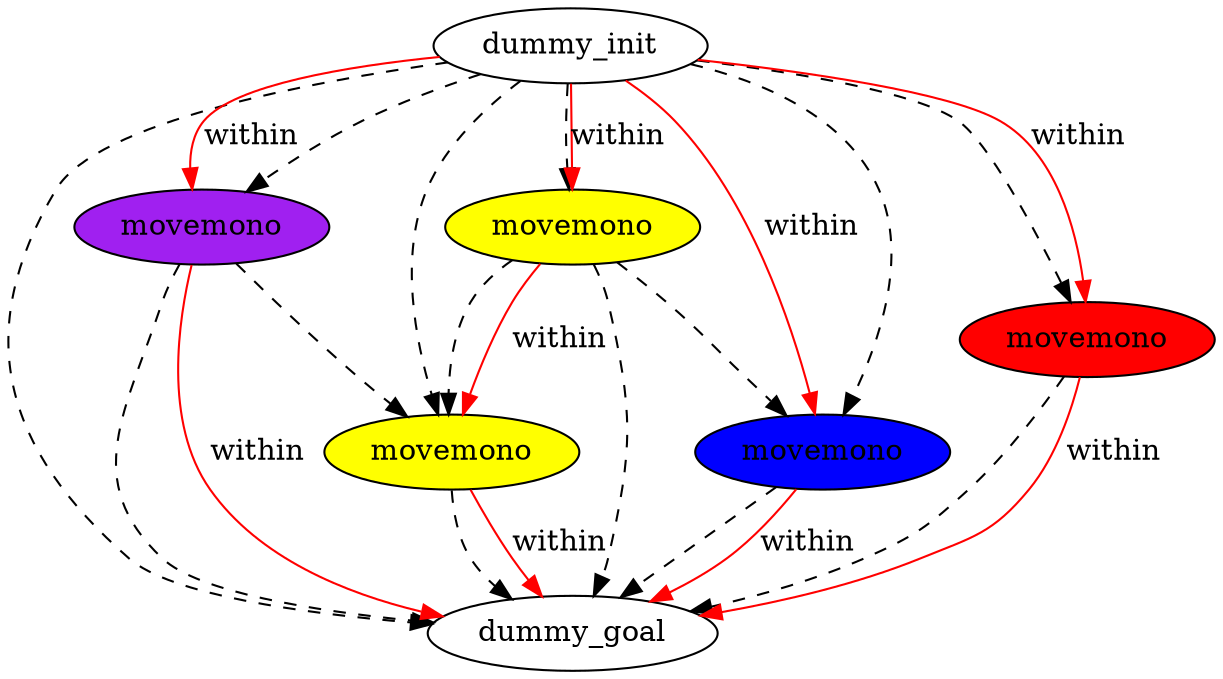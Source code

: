 digraph {
	"f2b632b0-9857-c1dc-2002-d875d60f21c6" [label=dummy_init fillcolor=white style=filled]
	"0105478b-b9eb-cd23-4d93-4eaf239f2707" [label=dummy_goal fillcolor=white style=filled]
	"3e5214ae-d9e4-0c4e-ee5a-ed4c393c1a77" [label=movemono fillcolor=yellow style=filled]
	"9fbb74f9-654a-f4f9-7dba-ab321fba722b" [label=movemono fillcolor=purple style=filled]
	"01fc70dc-86fd-25f8-b752-0e81d3eeca74" [label=movemono fillcolor=blue style=filled]
	"a01b1e80-a843-44ff-5680-dd3b8edbef35" [label=movemono fillcolor=red style=filled]
	"da4c4932-59c6-0087-3477-1ba5bd36d94f" [label=movemono fillcolor=yellow style=filled]
	"01fc70dc-86fd-25f8-b752-0e81d3eeca74" -> "0105478b-b9eb-cd23-4d93-4eaf239f2707" [color=black style=dashed]
	"da4c4932-59c6-0087-3477-1ba5bd36d94f" -> "01fc70dc-86fd-25f8-b752-0e81d3eeca74" [color=black style=dashed]
	"da4c4932-59c6-0087-3477-1ba5bd36d94f" -> "3e5214ae-d9e4-0c4e-ee5a-ed4c393c1a77" [color=black style=dashed]
	"9fbb74f9-654a-f4f9-7dba-ab321fba722b" -> "3e5214ae-d9e4-0c4e-ee5a-ed4c393c1a77" [color=black style=dashed]
	"9fbb74f9-654a-f4f9-7dba-ab321fba722b" -> "0105478b-b9eb-cd23-4d93-4eaf239f2707" [color=black style=dashed]
	"f2b632b0-9857-c1dc-2002-d875d60f21c6" -> "0105478b-b9eb-cd23-4d93-4eaf239f2707" [color=black style=dashed]
	"f2b632b0-9857-c1dc-2002-d875d60f21c6" -> "a01b1e80-a843-44ff-5680-dd3b8edbef35" [color=black style=dashed]
	"a01b1e80-a843-44ff-5680-dd3b8edbef35" -> "0105478b-b9eb-cd23-4d93-4eaf239f2707" [color=black style=dashed]
	"f2b632b0-9857-c1dc-2002-d875d60f21c6" -> "3e5214ae-d9e4-0c4e-ee5a-ed4c393c1a77" [color=black style=dashed]
	"f2b632b0-9857-c1dc-2002-d875d60f21c6" -> "da4c4932-59c6-0087-3477-1ba5bd36d94f" [color=black style=dashed]
	"3e5214ae-d9e4-0c4e-ee5a-ed4c393c1a77" -> "0105478b-b9eb-cd23-4d93-4eaf239f2707" [color=black style=dashed]
	"da4c4932-59c6-0087-3477-1ba5bd36d94f" -> "0105478b-b9eb-cd23-4d93-4eaf239f2707" [color=black style=dashed]
	"f2b632b0-9857-c1dc-2002-d875d60f21c6" -> "01fc70dc-86fd-25f8-b752-0e81d3eeca74" [color=black style=dashed]
	"f2b632b0-9857-c1dc-2002-d875d60f21c6" -> "9fbb74f9-654a-f4f9-7dba-ab321fba722b" [color=black style=dashed]
	"01fc70dc-86fd-25f8-b752-0e81d3eeca74" -> "0105478b-b9eb-cd23-4d93-4eaf239f2707" [label=within color=red]
	"3e5214ae-d9e4-0c4e-ee5a-ed4c393c1a77" -> "0105478b-b9eb-cd23-4d93-4eaf239f2707" [label=within color=red]
	"9fbb74f9-654a-f4f9-7dba-ab321fba722b" -> "0105478b-b9eb-cd23-4d93-4eaf239f2707" [label=within color=red]
	"f2b632b0-9857-c1dc-2002-d875d60f21c6" -> "a01b1e80-a843-44ff-5680-dd3b8edbef35" [label=within color=red]
	"da4c4932-59c6-0087-3477-1ba5bd36d94f" -> "3e5214ae-d9e4-0c4e-ee5a-ed4c393c1a77" [label=within color=red]
	"f2b632b0-9857-c1dc-2002-d875d60f21c6" -> "01fc70dc-86fd-25f8-b752-0e81d3eeca74" [label=within color=red]
	"a01b1e80-a843-44ff-5680-dd3b8edbef35" -> "0105478b-b9eb-cd23-4d93-4eaf239f2707" [label=within color=red]
	"f2b632b0-9857-c1dc-2002-d875d60f21c6" -> "da4c4932-59c6-0087-3477-1ba5bd36d94f" [label=within color=red]
	"f2b632b0-9857-c1dc-2002-d875d60f21c6" -> "9fbb74f9-654a-f4f9-7dba-ab321fba722b" [label=within color=red]
}
